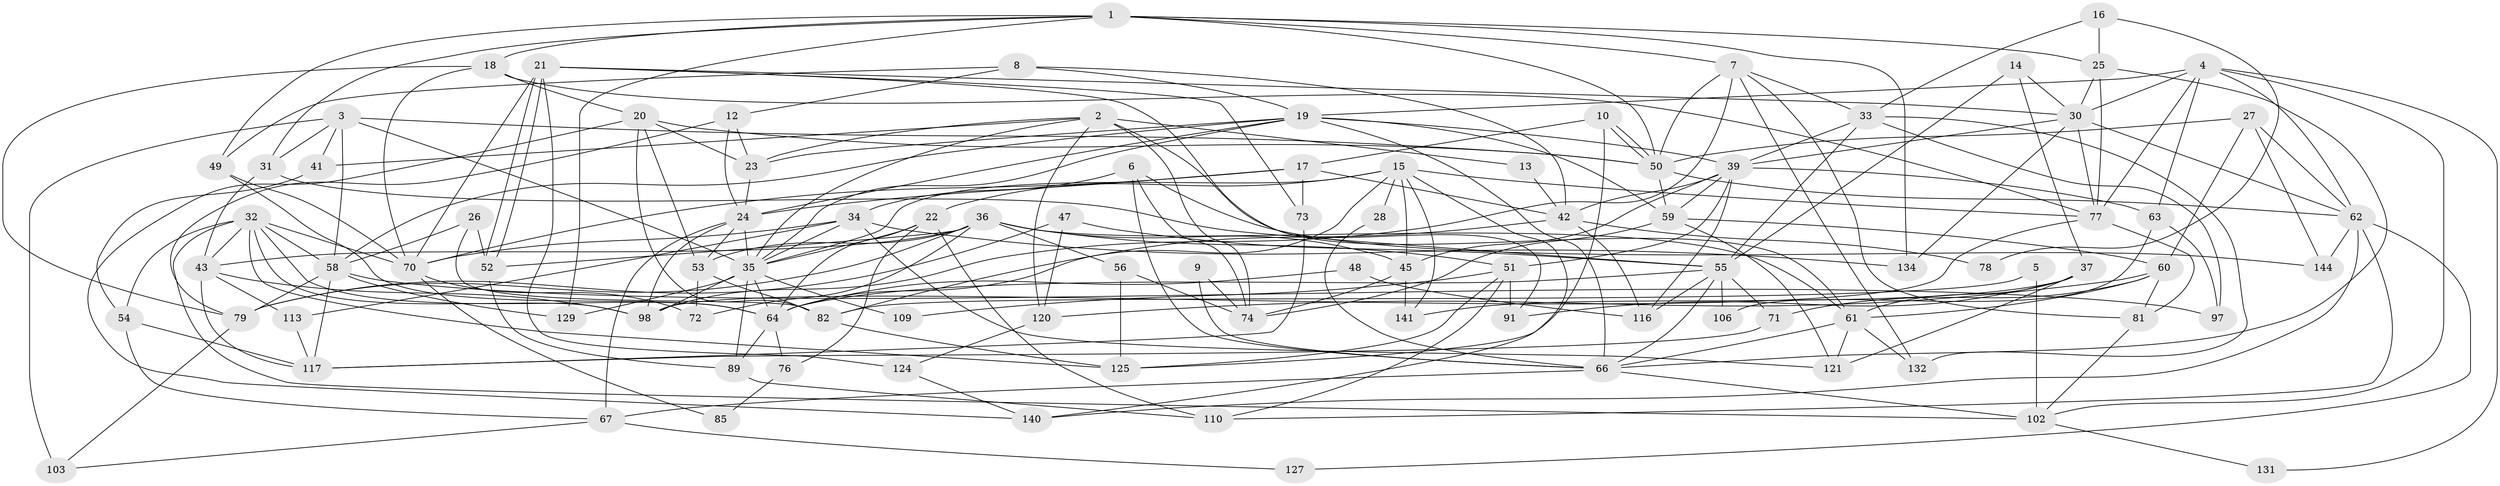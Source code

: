 // original degree distribution, {6: 0.06944444444444445, 3: 0.2777777777777778, 2: 0.13194444444444445, 4: 0.2569444444444444, 5: 0.20833333333333334, 7: 0.041666666666666664, 10: 0.006944444444444444, 8: 0.006944444444444444}
// Generated by graph-tools (version 1.1) at 2025/41/03/06/25 10:41:53]
// undirected, 95 vertices, 236 edges
graph export_dot {
graph [start="1"]
  node [color=gray90,style=filled];
  1 [super="+136"];
  2 [super="+90"];
  3 [super="+69"];
  4 [super="+29"];
  5;
  6 [super="+95"];
  7;
  8;
  9;
  10 [super="+11"];
  12;
  13;
  14;
  15 [super="+107"];
  16;
  17;
  18;
  19 [super="+126"];
  20 [super="+122"];
  21 [super="+38"];
  22 [super="+44"];
  23 [super="+96"];
  24 [super="+40"];
  25 [super="+128"];
  26;
  27;
  28;
  30 [super="+108"];
  31;
  32 [super="+135"];
  33 [super="+118"];
  34 [super="+93"];
  35 [super="+99"];
  36 [super="+46"];
  37 [super="+105"];
  39 [super="+138"];
  41;
  42 [super="+115"];
  43 [super="+137"];
  45 [super="+92"];
  47;
  48;
  49;
  50 [super="+57"];
  51 [super="+83"];
  52;
  53 [super="+111"];
  54 [super="+101"];
  55 [super="+75"];
  56;
  58 [super="+119"];
  59 [super="+65"];
  60 [super="+139"];
  61 [super="+84"];
  62 [super="+68"];
  63;
  64 [super="+88"];
  66 [super="+142"];
  67 [super="+86"];
  70 [super="+87"];
  71;
  72 [super="+100"];
  73;
  74 [super="+112"];
  76;
  77 [super="+114"];
  78;
  79 [super="+80"];
  81;
  82 [super="+123"];
  85;
  89 [super="+94"];
  91;
  97;
  98 [super="+133"];
  102 [super="+104"];
  103;
  106;
  109;
  110;
  113 [super="+130"];
  116;
  117 [super="+143"];
  120;
  121;
  124;
  125;
  127;
  129;
  131;
  132;
  134;
  140;
  141;
  144;
  1 -- 31;
  1 -- 129;
  1 -- 18;
  1 -- 25;
  1 -- 49;
  1 -- 134;
  1 -- 7;
  1 -- 50;
  2 -- 41;
  2 -- 13;
  2 -- 74;
  2 -- 35;
  2 -- 120;
  2 -- 61 [weight=2];
  2 -- 23;
  3 -- 103;
  3 -- 35;
  3 -- 50;
  3 -- 41;
  3 -- 58;
  3 -- 31;
  4 -- 77;
  4 -- 19;
  4 -- 131;
  4 -- 62;
  4 -- 30;
  4 -- 63;
  4 -- 102;
  5 -- 82;
  5 -- 102 [weight=2];
  6 -- 144;
  6 -- 34;
  6 -- 74;
  6 -- 66;
  7 -- 81;
  7 -- 132;
  7 -- 98;
  7 -- 50;
  7 -- 33;
  8 -- 49;
  8 -- 12;
  8 -- 19;
  8 -- 42;
  9 -- 74;
  9 -- 66;
  10 -- 50;
  10 -- 50;
  10 -- 125;
  10 -- 17;
  12 -- 79;
  12 -- 24;
  12 -- 23;
  13 -- 42;
  14 -- 55;
  14 -- 30;
  14 -- 37;
  15 -- 82;
  15 -- 22;
  15 -- 28;
  15 -- 45;
  15 -- 35;
  15 -- 140;
  15 -- 77;
  15 -- 141;
  16 -- 33;
  16 -- 78;
  16 -- 25;
  17 -- 42;
  17 -- 73;
  17 -- 70;
  17 -- 24;
  18 -- 77;
  18 -- 70;
  18 -- 79;
  18 -- 20;
  19 -- 58;
  19 -- 35;
  19 -- 23;
  19 -- 24;
  19 -- 39;
  19 -- 66;
  19 -- 59;
  20 -- 140;
  20 -- 82;
  20 -- 23;
  20 -- 50;
  20 -- 53;
  21 -- 52;
  21 -- 52;
  21 -- 30;
  21 -- 70;
  21 -- 73;
  21 -- 91;
  21 -- 124;
  22 -- 64;
  22 -- 76;
  22 -- 110;
  22 -- 35;
  23 -- 24;
  24 -- 35;
  24 -- 53;
  24 -- 67;
  24 -- 98;
  25 -- 66;
  25 -- 30;
  25 -- 77;
  26 -- 82 [weight=2];
  26 -- 52;
  26 -- 58;
  27 -- 62;
  27 -- 50;
  27 -- 144;
  27 -- 60;
  28 -- 66;
  30 -- 39;
  30 -- 134;
  30 -- 77;
  30 -- 62;
  31 -- 55;
  31 -- 43;
  32 -- 98;
  32 -- 43;
  32 -- 54;
  32 -- 102;
  32 -- 64;
  32 -- 70;
  32 -- 58;
  32 -- 125;
  33 -- 39;
  33 -- 132;
  33 -- 97;
  33 -- 55;
  34 -- 121;
  34 -- 35;
  34 -- 113;
  34 -- 134;
  34 -- 70;
  35 -- 64;
  35 -- 129;
  35 -- 109;
  35 -- 89;
  35 -- 98;
  36 -- 51;
  36 -- 43;
  36 -- 53;
  36 -- 56;
  36 -- 61;
  36 -- 52;
  36 -- 72;
  36 -- 45;
  36 -- 79;
  37 -- 141;
  37 -- 121;
  37 -- 91;
  37 -- 61;
  39 -- 63;
  39 -- 116;
  39 -- 51;
  39 -- 42;
  39 -- 45;
  39 -- 59;
  41 -- 54;
  42 -- 116;
  42 -- 64;
  42 -- 78;
  43 -- 117;
  43 -- 98;
  43 -- 113;
  45 -- 141;
  45 -- 74;
  47 -- 120;
  47 -- 55;
  47 -- 79;
  48 -- 116;
  48 -- 64;
  49 -- 64;
  49 -- 70;
  50 -- 62;
  50 -- 59;
  51 -- 125;
  51 -- 91;
  51 -- 109;
  51 -- 110;
  52 -- 89;
  53 -- 82;
  53 -- 72;
  54 -- 117;
  54 -- 67;
  55 -- 66;
  55 -- 71;
  55 -- 64;
  55 -- 116;
  55 -- 106;
  56 -- 125;
  56 -- 74;
  58 -- 79;
  58 -- 97;
  58 -- 129;
  58 -- 117;
  59 -- 121;
  59 -- 74;
  59 -- 60;
  60 -- 61;
  60 -- 120;
  60 -- 81;
  60 -- 71;
  61 -- 121;
  61 -- 132;
  61 -- 66;
  62 -- 140;
  62 -- 144;
  62 -- 110;
  62 -- 127;
  63 -- 97;
  63 -- 106;
  64 -- 76;
  64 -- 89;
  66 -- 67;
  66 -- 102;
  67 -- 103;
  67 -- 127;
  70 -- 85;
  70 -- 72;
  71 -- 117;
  73 -- 117;
  76 -- 85;
  77 -- 81;
  77 -- 98;
  79 -- 103;
  81 -- 102;
  82 -- 125;
  89 -- 110;
  102 -- 131;
  113 -- 117;
  120 -- 124;
  124 -- 140;
}
